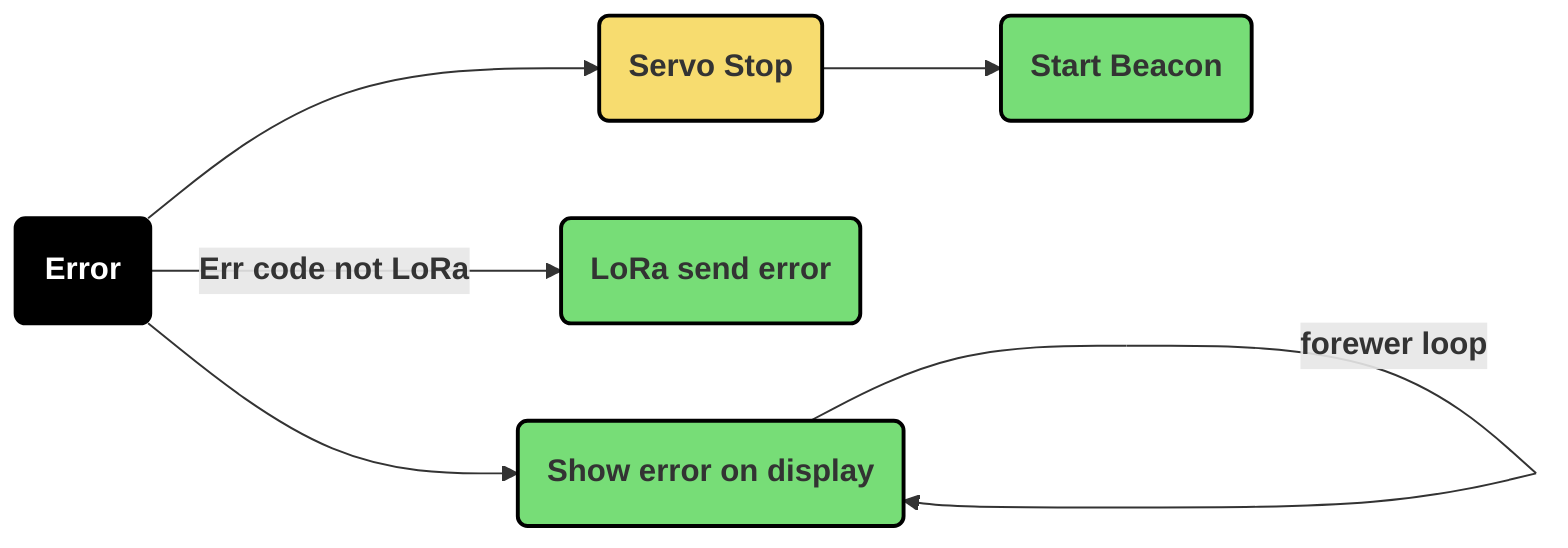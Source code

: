 graph LR

    %% 
    %% Name: error.mmd
    %% Description: 
    %% 
    %% Created Date: February 2024
    %% Author:
    %% 		Lukáš Laštůvka
    %% 		https://github.com/LastuvkaLukas
    %% 
    %% License: Apache License 2.0 (https://www.apache.org/licenses/LICENSE-2.0)
    %% Copyright (c) 2024 Lukáš Laštůvka
    %% 

    %% Styles
    classDef mainNode fill:#000,color:#fff,stroke:#000000,stroke-width:2px;
    classDef greenNode fill:#77DD77,stroke:#000000,stroke-width:2px;
    classDef yellowNode fill:#F7DC6F,stroke:#000000,stroke-width:2px;
    classDef redNode fill:#FF5733,stroke:#000000,stroke-width:2px;

    %% Nodes
    Main(<b>Error)
    A(<b>Servo Stop)
        A1(<b>Start Beacon)
    B(<b>LoRa send error)
    C(<b>Show error on display)

    %% Set styles
    class Main mainNode
    class A1,B,C greenNode;
    class A yellowNode;

    %% Diagram
    Main --> A
        A --> A1
    Main -->|<b>Err code not LoRa| B
    Main --> C
    C -->|<b>forewer loop| C